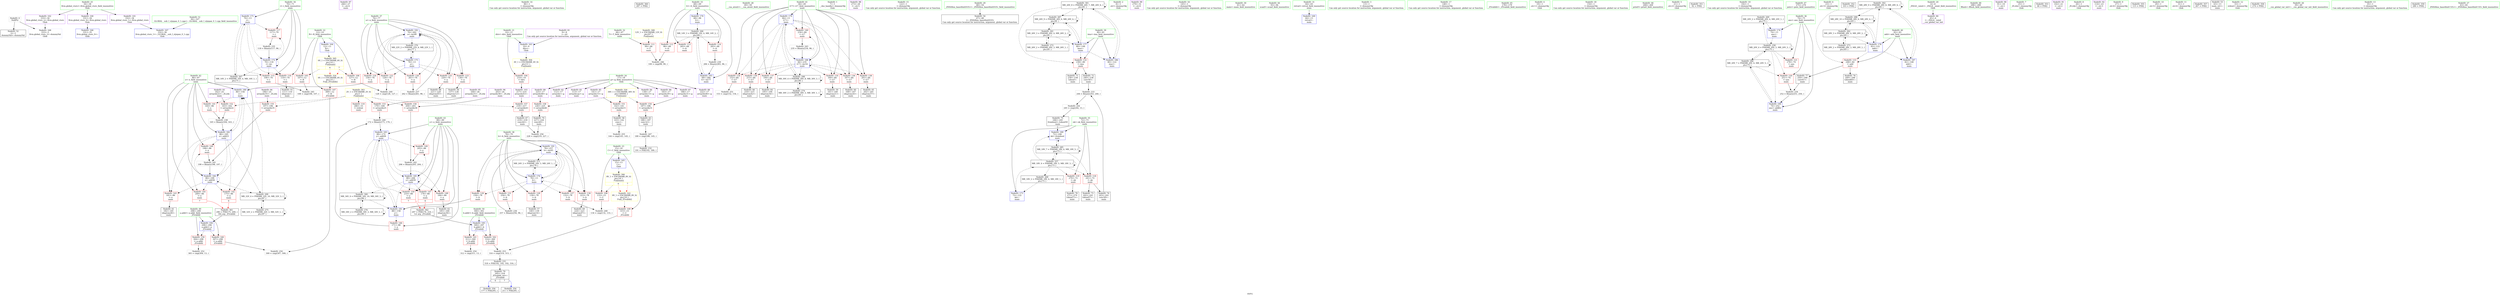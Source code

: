 digraph "SVFG" {
	label="SVFG";

	Node0x565091f3b380 [shape=record,color=grey,label="{NodeID: 0\nNullPtr}"];
	Node0x565091f3b380 -> Node0x565091f643e0[style=solid];
	Node0x565091f3b380 -> Node0x565091f6b430[style=solid];
	Node0x565091f6be20 [shape=record,color=blue,label="{NodeID: 180\n86\<--156\nx\<--\nmain\n}"];
	Node0x565091f6be20 -> Node0x565091f69db0[style=dashed];
	Node0x565091f6be20 -> Node0x565091f6bfc0[style=dashed];
	Node0x565091f63900 [shape=record,color=purple,label="{NodeID: 97\n266\<--27\n\<--.str.4\nmain\n}"];
	Node0x565091f405a0 [shape=record,color=green,label="{NodeID: 14\n96\<--1\n\<--dummyObj\nCan only get source location for instruction, argument, global var or function.}"];
	Node0x565091f9e5e0 [shape=record,color=black,label="{NodeID: 360\n287 = PHI()\n}"];
	Node0x565091f669d0 [shape=record,color=blue,label="{NodeID: 194\n298\<--296\na.addr\<--a\n_Z5validii\n}"];
	Node0x565091f669d0 -> Node0x565091f6ac50[style=dashed];
	Node0x565091f669d0 -> Node0x565091f6ad20[style=dashed];
	Node0x565091f634d0 [shape=record,color=red,label="{NodeID: 111\n99\<--66\n\<--T\nmain\n}"];
	Node0x565091f634d0 -> Node0x565091f718e0[style=solid];
	Node0x565091f61e90 [shape=record,color=green,label="{NodeID: 28\n49\<--50\n__cxa_atexit\<--__cxa_atexit_field_insensitive\n}"];
	Node0x565091f690b0 [shape=record,color=red,label="{NodeID: 125\n220\<--76\n\<--a\nmain\n}"];
	Node0x565091f690b0 -> Node0x565091f65140[style=solid];
	Node0x565091f62a80 [shape=record,color=green,label="{NodeID: 42\n86\<--87\nx\<--x_field_insensitive\nmain\n}"];
	Node0x565091f62a80 -> Node0x565091f69db0[style=solid];
	Node0x565091f62a80 -> Node0x565091f69e80[style=solid];
	Node0x565091f62a80 -> Node0x565091f69f50[style=solid];
	Node0x565091f62a80 -> Node0x565091f6a020[style=solid];
	Node0x565091f62a80 -> Node0x565091f6a0f0[style=solid];
	Node0x565091f62a80 -> Node0x565091f6be20[style=solid];
	Node0x565091f62a80 -> Node0x565091f6bfc0[style=solid];
	Node0x565091f62a80 -> Node0x565091f6c160[style=solid];
	Node0x565091f8af40 [shape=record,color=yellow,style=double,label="{NodeID: 305\n6V_1 = ENCHI(MR_6V_0)\npts\{14 \}\nFun[main]|{|<s2>6|<s3>7}}"];
	Node0x565091f8af40 -> Node0x565091f62ff0[style=dashed];
	Node0x565091f8af40 -> Node0x565091f630c0[style=dashed];
	Node0x565091f8af40:s2 -> Node0x565091f8c010[style=dashed,color=red];
	Node0x565091f8af40:s3 -> Node0x565091f8c010[style=dashed,color=red];
	Node0x565091f69c10 [shape=record,color=red,label="{NodeID: 139\n215\<--84\n\<--i17\nmain\n}"];
	Node0x565091f69c10 -> Node0x565091f64fa0[style=solid];
	Node0x565091f64780 [shape=record,color=black,label="{NodeID: 56\n137\<--136\nidxprom12\<--\nmain\n}"];
	Node0x565091f709e0 [shape=record,color=grey,label="{NodeID: 236\n257 = Binary(256, 96, )\n}"];
	Node0x565091f709e0 -> Node0x565091f6c710[style=solid];
	Node0x565091f6a770 [shape=record,color=red,label="{NodeID: 153\n170\<--169\n\<--arrayidx25\nmain\n}"];
	Node0x565091f6a770 -> Node0x565091f70fe0[style=solid];
	Node0x565091f652e0 [shape=record,color=black,label="{NodeID: 70\n227\<--226\nconv49\<--\nmain\n}"];
	Node0x565091f652e0 -> Node0x565091f68480[style=solid];
	Node0x565091f67b80 [shape=record,color=grey,label="{NodeID: 250\n309 = cmp(307, 308, )\n}"];
	Node0x565091f6b330 [shape=record,color=blue,label="{NodeID: 167\n332\<--36\nllvm.global_ctors_1\<--_GLOBAL__sub_I_stjepan_0_1.cpp\nGlob }"];
	Node0x565091f65e70 [shape=record,color=purple,label="{NodeID: 84\n138\<--17\narrayidx13\<--g\nmain\n}"];
	Node0x565091f5aa50 [shape=record,color=green,label="{NodeID: 1\n7\<--1\n__dso_handle\<--dummyObj\nGlob }"];
	Node0x565091f6bef0 [shape=record,color=blue,label="{NodeID: 181\n88\<--158\ny\<--\nmain\n}"];
	Node0x565091f6bef0 -> Node0x565091f6a1c0[style=dashed];
	Node0x565091f6bef0 -> Node0x565091f6c090[style=dashed];
	Node0x565091f639d0 [shape=record,color=purple,label="{NodeID: 98\n273\<--29\n\<--.str.5\nmain\n}"];
	Node0x565091f40ab0 [shape=record,color=green,label="{NodeID: 15\n122\<--1\n\<--dummyObj\nCan only get source location for instruction, argument, global var or function.}"];
	Node0x565091f9e6e0 [shape=record,color=black,label="{NodeID: 361\n296 = PHI(175, 209, )\n0th arg _Z5validii }"];
	Node0x565091f9e6e0 -> Node0x565091f669d0[style=solid];
	Node0x565091f66aa0 [shape=record,color=blue,label="{NodeID: 195\n300\<--297\nb.addr\<--b\n_Z5validii\n}"];
	Node0x565091f66aa0 -> Node0x565091f6adf0[style=dashed];
	Node0x565091f66aa0 -> Node0x565091f6aec0[style=dashed];
	Node0x565091f635a0 [shape=record,color=red,label="{NodeID: 112\n98\<--68\n\<--tt\nmain\n}"];
	Node0x565091f635a0 -> Node0x565091f718e0[style=solid];
	Node0x565091f61f90 [shape=record,color=green,label="{NodeID: 29\n48\<--54\n_ZNSt8ios_base4InitD1Ev\<--_ZNSt8ios_base4InitD1Ev_field_insensitive\n}"];
	Node0x565091f61f90 -> Node0x565091f645b0[style=solid];
	Node0x565091f69180 [shape=record,color=red,label="{NodeID: 126\n261\<--76\n\<--a\nmain\n}"];
	Node0x565091f69180 -> Node0x565091f70b60[style=solid];
	Node0x565091f62b50 [shape=record,color=green,label="{NodeID: 43\n88\<--89\ny\<--y_field_insensitive\nmain\n}"];
	Node0x565091f62b50 -> Node0x565091f6a1c0[style=solid];
	Node0x565091f62b50 -> Node0x565091f6a290[style=solid];
	Node0x565091f62b50 -> Node0x565091f6a360[style=solid];
	Node0x565091f62b50 -> Node0x565091f6a430[style=solid];
	Node0x565091f62b50 -> Node0x565091f6a500[style=solid];
	Node0x565091f62b50 -> Node0x565091f6bef0[style=solid];
	Node0x565091f62b50 -> Node0x565091f6c090[style=solid];
	Node0x565091f62b50 -> Node0x565091f6c230[style=solid];
	Node0x565091f8b020 [shape=record,color=yellow,style=double,label="{NodeID: 306\n8V_1 = ENCHI(MR_8V_0)\npts\{16 \}\nFun[main]|{|<s1>6|<s2>7}}"];
	Node0x565091f8b020 -> Node0x565091f63260[style=dashed];
	Node0x565091f8b020:s1 -> Node0x565091f8be50[style=dashed,color=red];
	Node0x565091f8b020:s2 -> Node0x565091f8be50[style=dashed,color=red];
	Node0x565091f69ce0 [shape=record,color=red,label="{NodeID: 140\n234\<--84\n\<--i17\nmain\n}"];
	Node0x565091f69ce0 -> Node0x565091f71460[style=solid];
	Node0x565091f64850 [shape=record,color=black,label="{NodeID: 57\n140\<--139\nidxprom14\<--\nmain\n}"];
	Node0x565091f8bc60 [shape=record,color=yellow,style=double,label="{NodeID: 320\n36V_1 = ENCHI(MR_36V_0)\npts\{180000 \}\nFun[main]}"];
	Node0x565091f8bc60 -> Node0x565091f6a5d0[style=dashed];
	Node0x565091f8bc60 -> Node0x565091f6a840[style=dashed];
	Node0x565091f8bc60 -> Node0x565091f6ab80[style=dashed];
	Node0x565091f70b60 [shape=record,color=grey,label="{NodeID: 237\n262 = Binary(261, 96, )\n}"];
	Node0x565091f70b60 -> Node0x565091f66830[style=solid];
	Node0x565091f6a840 [shape=record,color=red,label="{NodeID: 154\n187\<--186\n\<--arrayidx31\nmain\n}"];
	Node0x565091f6a840 -> Node0x565091f64d30[style=solid];
	Node0x565091f653b0 [shape=record,color=black,label="{NodeID: 71\n239\<--238\ntobool\<--\nmain\n}"];
	Node0x565091f67d00 [shape=record,color=grey,label="{NodeID: 251\n153 = cmp(152, 154, )\n}"];
	Node0x565091f6b430 [shape=record,color=blue, style = dotted,label="{NodeID: 168\n333\<--3\nllvm.global_ctors_2\<--dummyVal\nGlob }"];
	Node0x565091f65f40 [shape=record,color=purple,label="{NodeID: 85\n141\<--17\narrayidx15\<--g\nmain\n}"];
	Node0x565091f65f40 -> Node0x565091f6a5d0[style=solid];
	Node0x565091f3b9e0 [shape=record,color=green,label="{NodeID: 2\n8\<--1\n.str\<--dummyObj\nGlob }"];
	Node0x565091f6bfc0 [shape=record,color=blue,label="{NodeID: 182\n86\<--165\nx\<--add23\nmain\n}"];
	Node0x565091f6bfc0 -> Node0x565091f69e80[style=dashed];
	Node0x565091f6bfc0 -> Node0x565091f69f50[style=dashed];
	Node0x565091f6bfc0 -> Node0x565091f6a020[style=dashed];
	Node0x565091f6bfc0 -> Node0x565091f6a0f0[style=dashed];
	Node0x565091f6bfc0 -> Node0x565091f6be20[style=dashed];
	Node0x565091f6bfc0 -> Node0x565091f6c160[style=dashed];
	Node0x565091f6bfc0 -> Node0x565091f88f40[style=dashed];
	Node0x565091f63aa0 [shape=record,color=purple,label="{NodeID: 99\n279\<--31\n\<--.str.6\nmain\n}"];
	Node0x565091f40b80 [shape=record,color=green,label="{NodeID: 16\n145\<--1\n\<--dummyObj\nCan only get source location for instruction, argument, global var or function.}"];
	Node0x565091f9e9e0 [shape=record,color=black,label="{NodeID: 362\n297 = PHI(176, 210, )\n1st arg _Z5validii }"];
	Node0x565091f9e9e0 -> Node0x565091f66aa0[style=solid];
	Node0x565091f63670 [shape=record,color=red,label="{NodeID: 113\n265\<--68\n\<--tt\nmain\n}"];
	Node0x565091f62090 [shape=record,color=green,label="{NodeID: 30\n61\<--62\nmain\<--main_field_insensitive\n}"];
	Node0x565091f69250 [shape=record,color=red,label="{NodeID: 127\n132\<--78\n\<--b\nmain\n}"];
	Node0x565091f69250 -> Node0x565091f67880[style=solid];
	Node0x565091f62c20 [shape=record,color=green,label="{NodeID: 44\n93\<--94\nscanf\<--scanf_field_insensitive\n}"];
	Node0x565091f69db0 [shape=record,color=red,label="{NodeID: 141\n164\<--86\n\<--x\nmain\n}"];
	Node0x565091f69db0 -> Node0x565091f70ce0[style=solid];
	Node0x565091f64920 [shape=record,color=black,label="{NodeID: 58\n143\<--142\nconv\<--\nmain\n}"];
	Node0x565091f64920 -> Node0x565091f68300[style=solid];
	Node0x565091f70ce0 [shape=record,color=grey,label="{NodeID: 238\n165 = Binary(164, 163, )\n}"];
	Node0x565091f70ce0 -> Node0x565091f6bfc0[style=solid];
	Node0x565091f6a910 [shape=record,color=red,label="{NodeID: 155\n197\<--196\n\<--arrayidx35\nmain\n}"];
	Node0x565091f6a910 -> Node0x565091f71160[style=solid];
	Node0x565091f65480 [shape=record,color=black,label="{NodeID: 72\n240\<--238\nconv56\<--\nmain\n}"];
	Node0x565091f65480 -> Node0x565091f70560[style=solid];
	Node0x565091f67e80 [shape=record,color=grey,label="{NodeID: 252\n305 = cmp(304, 13, )\n}"];
	Node0x565091f6b530 [shape=record,color=blue,label="{NodeID: 169\n64\<--13\nretval\<--\nmain\n}"];
	Node0x565091f66010 [shape=record,color=purple,label="{NodeID: 86\n183\<--17\narrayidx29\<--g\nmain\n}"];
	Node0x565091f3fa00 [shape=record,color=green,label="{NodeID: 3\n13\<--1\n\<--dummyObj\nCan only get source location for instruction, argument, global var or function.}"];
	Node0x565091f7e640 [shape=record,color=black,label="{NodeID: 266\nMR_14V_3 = PHI(MR_14V_4, MR_14V_2, )\npts\{69 \}\n}"];
	Node0x565091f7e640 -> Node0x565091f635a0[style=dashed];
	Node0x565091f7e640 -> Node0x565091f63670[style=dashed];
	Node0x565091f7e640 -> Node0x565091f63740[style=dashed];
	Node0x565091f7e640 -> Node0x565091f66900[style=dashed];
	Node0x565091f6c090 [shape=record,color=blue,label="{NodeID: 183\n88\<--172\ny\<--add26\nmain\n}"];
	Node0x565091f6c090 -> Node0x565091f6a290[style=dashed];
	Node0x565091f6c090 -> Node0x565091f6a360[style=dashed];
	Node0x565091f6c090 -> Node0x565091f6a430[style=dashed];
	Node0x565091f6c090 -> Node0x565091f6a500[style=dashed];
	Node0x565091f6c090 -> Node0x565091f6bef0[style=dashed];
	Node0x565091f6c090 -> Node0x565091f6c230[style=dashed];
	Node0x565091f6c090 -> Node0x565091f89440[style=dashed];
	Node0x565091f63b70 [shape=record,color=purple,label="{NodeID: 100\n331\<--34\nllvm.global_ctors_0\<--llvm.global_ctors\nGlob }"];
	Node0x565091f63b70 -> Node0x565091f6b230[style=solid];
	Node0x565091f40c50 [shape=record,color=green,label="{NodeID: 17\n148\<--1\n\<--dummyObj\nCan only get source location for instruction, argument, global var or function.}"];
	Node0x565091f63740 [shape=record,color=red,label="{NodeID: 114\n283\<--68\n\<--tt\nmain\n}"];
	Node0x565091f63740 -> Node0x565091f70e60[style=solid];
	Node0x565091f62190 [shape=record,color=green,label="{NodeID: 31\n64\<--65\nretval\<--retval_field_insensitive\nmain\n}"];
	Node0x565091f62190 -> Node0x565091f6b530[style=solid];
	Node0x565091f69320 [shape=record,color=red,label="{NodeID: 128\n139\<--78\n\<--b\nmain\n}"];
	Node0x565091f69320 -> Node0x565091f64850[style=solid];
	Node0x565091f62d20 [shape=record,color=green,label="{NodeID: 45\n178\<--179\n_Z5validii\<--_Z5validii_field_insensitive\n}"];
	Node0x565091f8b1e0 [shape=record,color=yellow,style=double,label="{NodeID: 308\n12V_1 = ENCHI(MR_12V_0)\npts\{67 \}\nFun[main]}"];
	Node0x565091f8b1e0 -> Node0x565091f634d0[style=dashed];
	Node0x565091f69e80 [shape=record,color=red,label="{NodeID: 142\n175\<--86\n\<--x\nmain\n|{<s0>6}}"];
	Node0x565091f69e80:s0 -> Node0x565091f9e6e0[style=solid,color=red];
	Node0x565091f649f0 [shape=record,color=black,label="{NodeID: 59\n161\<--160\nidxprom21\<--\nmain\n}"];
	Node0x565091f8be50 [shape=record,color=yellow,style=double,label="{NodeID: 322\n8V_1 = ENCHI(MR_8V_0)\npts\{16 \}\nFun[_Z5validii]}"];
	Node0x565091f8be50 -> Node0x565091f63330[style=dashed];
	Node0x565091f70e60 [shape=record,color=grey,label="{NodeID: 239\n284 = Binary(283, 96, )\n}"];
	Node0x565091f70e60 -> Node0x565091f66900[style=solid];
	Node0x565091f6a9e0 [shape=record,color=red,label="{NodeID: 156\n204\<--203\n\<--arrayidx38\nmain\n}"];
	Node0x565091f6a9e0 -> Node0x565091f712e0[style=solid];
	Node0x565091f65550 [shape=record,color=black,label="{NodeID: 73\n242\<--241\ntobool57\<--\nmain\n}"];
	Node0x565091f68000 [shape=record,color=grey,label="{NodeID: 253\n316 = cmp(314, 315, )\n}"];
	Node0x565091f68000 -> Node0x565091c926b0[style=solid];
	Node0x565091f6b600 [shape=record,color=blue,label="{NodeID: 170\n68\<--96\ntt\<--\nmain\n}"];
	Node0x565091f6b600 -> Node0x565091f7e640[style=dashed];
	Node0x565091f660e0 [shape=record,color=purple,label="{NodeID: 87\n186\<--17\narrayidx31\<--g\nmain\n}"];
	Node0x565091f660e0 -> Node0x565091f6a840[style=solid];
	Node0x565091f3fa90 [shape=record,color=green,label="{NodeID: 4\n19\<--1\n.str.1\<--dummyObj\nGlob }"];
	Node0x565091f7eb40 [shape=record,color=black,label="{NodeID: 267\nMR_16V_2 = PHI(MR_16V_4, MR_16V_1, )\npts\{71 \}\n}"];
	Node0x565091f7eb40 -> Node0x565091f6b6d0[style=dashed];
	Node0x565091f6c160 [shape=record,color=blue,label="{NodeID: 184\n86\<--199\nx\<--add36\nmain\n}"];
	Node0x565091f6c160 -> Node0x565091f69e80[style=dashed];
	Node0x565091f6c160 -> Node0x565091f69f50[style=dashed];
	Node0x565091f6c160 -> Node0x565091f6a020[style=dashed];
	Node0x565091f6c160 -> Node0x565091f6a0f0[style=dashed];
	Node0x565091f6c160 -> Node0x565091f6be20[style=dashed];
	Node0x565091f6c160 -> Node0x565091f6c160[style=dashed];
	Node0x565091f6c160 -> Node0x565091f88f40[style=dashed];
	Node0x565091f63c70 [shape=record,color=purple,label="{NodeID: 101\n332\<--34\nllvm.global_ctors_1\<--llvm.global_ctors\nGlob }"];
	Node0x565091f63c70 -> Node0x565091f6b330[style=solid];
	Node0x565091f40d20 [shape=record,color=green,label="{NodeID: 18\n154\<--1\n\<--dummyObj\nCan only get source location for instruction, argument, global var or function.}"];
	Node0x565091f68890 [shape=record,color=red,label="{NodeID: 115\n106\<--70\n\<--i\nmain\n}"];
	Node0x565091f68890 -> Node0x565091f71760[style=solid];
	Node0x565091f62260 [shape=record,color=green,label="{NodeID: 32\n66\<--67\nT\<--T_field_insensitive\nmain\n}"];
	Node0x565091f62260 -> Node0x565091f634d0[style=solid];
	Node0x565091f693f0 [shape=record,color=red,label="{NodeID: 129\n158\<--78\n\<--b\nmain\n}"];
	Node0x565091f693f0 -> Node0x565091f6bef0[style=solid];
	Node0x565091f62e20 [shape=record,color=green,label="{NodeID: 46\n268\<--269\nprintf\<--printf_field_insensitive\n}"];
	Node0x565091f69f50 [shape=record,color=red,label="{NodeID: 143\n181\<--86\n\<--x\nmain\n}"];
	Node0x565091f69f50 -> Node0x565091f64b90[style=solid];
	Node0x565091f64ac0 [shape=record,color=black,label="{NodeID: 60\n168\<--167\nidxprom24\<--\nmain\n}"];
	Node0x565091f70fe0 [shape=record,color=grey,label="{NodeID: 240\n172 = Binary(171, 170, )\n}"];
	Node0x565091f70fe0 -> Node0x565091f6c090[style=solid];
	Node0x565091f6aab0 [shape=record,color=red,label="{NodeID: 157\n218\<--217\n\<--arrayidx43\nmain\n}"];
	Node0x565091f6aab0 -> Node0x565091f65070[style=solid];
	Node0x565091f65620 [shape=record,color=black,label="{NodeID: 74\n243\<--241\nconv58\<--\nmain\n}"];
	Node0x565091f65620 -> Node0x565091f70560[style=solid];
	Node0x565091f68180 [shape=record,color=grey,label="{NodeID: 254\n312 = cmp(311, 13, )\n}"];
	Node0x565091f6b6d0 [shape=record,color=blue,label="{NodeID: 171\n70\<--13\ni\<--\nmain\n}"];
	Node0x565091f6b6d0 -> Node0x565091f68890[style=dashed];
	Node0x565091f6b6d0 -> Node0x565091f68960[style=dashed];
	Node0x565091f6b6d0 -> Node0x565091f68a30[style=dashed];
	Node0x565091f6b6d0 -> Node0x565091f6b7a0[style=dashed];
	Node0x565091f6b6d0 -> Node0x565091f7eb40[style=dashed];
	Node0x565091f661b0 [shape=record,color=purple,label="{NodeID: 88\n222\<--17\narrayidx46\<--g\nmain\n}"];
	Node0x565091f3f480 [shape=record,color=green,label="{NodeID: 5\n21\<--1\n.str.2\<--dummyObj\nGlob }"];
	Node0x565091f9dce0 [shape=record,color=black,label="{NodeID: 351\n92 = PHI()\n}"];
	Node0x565091f7f040 [shape=record,color=black,label="{NodeID: 268\nMR_18V_2 = PHI(MR_18V_4, MR_18V_1, )\npts\{73 \}\n}"];
	Node0x565091f7f040 -> Node0x565091f6b870[style=dashed];
	Node0x565091f6c230 [shape=record,color=blue,label="{NodeID: 185\n88\<--206\ny\<--add39\nmain\n}"];
	Node0x565091f6c230 -> Node0x565091f6a290[style=dashed];
	Node0x565091f6c230 -> Node0x565091f6a360[style=dashed];
	Node0x565091f6c230 -> Node0x565091f6a430[style=dashed];
	Node0x565091f6c230 -> Node0x565091f6a500[style=dashed];
	Node0x565091f6c230 -> Node0x565091f6bef0[style=dashed];
	Node0x565091f6c230 -> Node0x565091f6c230[style=dashed];
	Node0x565091f6c230 -> Node0x565091f89440[style=dashed];
	Node0x565091f63d70 [shape=record,color=purple,label="{NodeID: 102\n333\<--34\nllvm.global_ctors_2\<--llvm.global_ctors\nGlob }"];
	Node0x565091f63d70 -> Node0x565091f6b430[style=solid];
	Node0x565091f3b5e0 [shape=record,color=green,label="{NodeID: 19\n192\<--1\n\<--dummyObj\nCan only get source location for instruction, argument, global var or function.}"];
	Node0x565091f68960 [shape=record,color=red,label="{NodeID: 116\n110\<--70\n\<--i\nmain\n}"];
	Node0x565091f68960 -> Node0x565091f646b0[style=solid];
	Node0x565091f62330 [shape=record,color=green,label="{NodeID: 33\n68\<--69\ntt\<--tt_field_insensitive\nmain\n}"];
	Node0x565091f62330 -> Node0x565091f635a0[style=solid];
	Node0x565091f62330 -> Node0x565091f63670[style=solid];
	Node0x565091f62330 -> Node0x565091f63740[style=solid];
	Node0x565091f62330 -> Node0x565091f6b600[style=solid];
	Node0x565091f62330 -> Node0x565091f66900[style=solid];
	Node0x565091f694c0 [shape=record,color=red,label="{NodeID: 130\n223\<--78\n\<--b\nmain\n}"];
	Node0x565091f694c0 -> Node0x565091f65210[style=solid];
	Node0x565091f62f20 [shape=record,color=green,label="{NodeID: 47\n275\<--276\nputs\<--puts_field_insensitive\n}"];
	Node0x565091f6a020 [shape=record,color=red,label="{NodeID: 144\n198\<--86\n\<--x\nmain\n}"];
	Node0x565091f6a020 -> Node0x565091f71160[style=solid];
	Node0x565091f64b90 [shape=record,color=black,label="{NodeID: 61\n182\<--181\nidxprom28\<--\nmain\n}"];
	Node0x565091f8c010 [shape=record,color=yellow,style=double,label="{NodeID: 324\n6V_1 = ENCHI(MR_6V_0)\npts\{14 \}\nFun[_Z5validii]}"];
	Node0x565091f8c010 -> Node0x565091f63190[style=dashed];
	Node0x565091f71160 [shape=record,color=grey,label="{NodeID: 241\n199 = Binary(198, 197, )\n}"];
	Node0x565091f71160 -> Node0x565091f6c160[style=solid];
	Node0x565091f6ab80 [shape=record,color=red,label="{NodeID: 158\n226\<--225\n\<--arrayidx48\nmain\n}"];
	Node0x565091f6ab80 -> Node0x565091f652e0[style=solid];
	Node0x565091f656f0 [shape=record,color=black,label="{NodeID: 75\n246\<--245\nfrombool\<--tobool59\nmain\n}"];
	Node0x565091f656f0 -> Node0x565091f6c570[style=solid];
	Node0x565091f68300 [shape=record,color=grey,label="{NodeID: 255\n144 = cmp(143, 145, )\n}"];
	Node0x565091f6b7a0 [shape=record,color=blue,label="{NodeID: 172\n70\<--118\ni\<--inc\nmain\n}"];
	Node0x565091f6b7a0 -> Node0x565091f68890[style=dashed];
	Node0x565091f6b7a0 -> Node0x565091f68960[style=dashed];
	Node0x565091f6b7a0 -> Node0x565091f68a30[style=dashed];
	Node0x565091f6b7a0 -> Node0x565091f6b7a0[style=dashed];
	Node0x565091f6b7a0 -> Node0x565091f7eb40[style=dashed];
	Node0x565091f66280 [shape=record,color=purple,label="{NodeID: 89\n225\<--17\narrayidx48\<--g\nmain\n}"];
	Node0x565091f66280 -> Node0x565091f6ab80[style=solid];
	Node0x565091f3f510 [shape=record,color=green,label="{NodeID: 6\n23\<--1\n.str.3\<--dummyObj\nGlob }"];
	Node0x565091f9dde0 [shape=record,color=black,label="{NodeID: 352\n103 = PHI()\n}"];
	Node0x565091f7f540 [shape=record,color=black,label="{NodeID: 269\nMR_20V_2 = PHI(MR_20V_4, MR_20V_1, )\npts\{75 \}\n}"];
	Node0x565091f7f540 -> Node0x565091f6b940[style=dashed];
	Node0x565091f6c300 [shape=record,color=blue,label="{NodeID: 186\n80\<--122\nima\<--\nmain\n}"];
	Node0x565091f6c300 -> Node0x565091f89940[style=dashed];
	Node0x565091f63e70 [shape=record,color=purple,label="{NodeID: 103\n217\<--214\narrayidx43\<--\nmain\n}"];
	Node0x565091f63e70 -> Node0x565091f6aab0[style=solid];
	Node0x565091f3b6b0 [shape=record,color=green,label="{NodeID: 20\n4\<--6\n_ZStL8__ioinit\<--_ZStL8__ioinit_field_insensitive\nGlob }"];
	Node0x565091f3b6b0 -> Node0x565091f65b00[style=solid];
	Node0x565091f68a30 [shape=record,color=red,label="{NodeID: 117\n117\<--70\n\<--i\nmain\n}"];
	Node0x565091f68a30 -> Node0x565091f70860[style=solid];
	Node0x565091f62400 [shape=record,color=green,label="{NodeID: 34\n70\<--71\ni\<--i_field_insensitive\nmain\n}"];
	Node0x565091f62400 -> Node0x565091f68890[style=solid];
	Node0x565091f62400 -> Node0x565091f68960[style=solid];
	Node0x565091f62400 -> Node0x565091f68a30[style=solid];
	Node0x565091f62400 -> Node0x565091f6b6d0[style=solid];
	Node0x565091f62400 -> Node0x565091f6b7a0[style=solid];
	Node0x565091f69590 [shape=record,color=red,label="{NodeID: 131\n256\<--78\n\<--b\nmain\n}"];
	Node0x565091f69590 -> Node0x565091f709e0[style=solid];
	Node0x565091f64040 [shape=record,color=green,label="{NodeID: 48\n288\<--289\nfflush\<--fflush_field_insensitive\n}"];
	Node0x565091f6a0f0 [shape=record,color=red,label="{NodeID: 145\n209\<--86\n\<--x\nmain\n|{<s0>7}}"];
	Node0x565091f6a0f0:s0 -> Node0x565091f9e6e0[style=solid,color=red];
	Node0x565091f64c60 [shape=record,color=black,label="{NodeID: 62\n185\<--184\nidxprom30\<--\nmain\n}"];
	Node0x565091f712e0 [shape=record,color=grey,label="{NodeID: 242\n206 = Binary(205, 204, )\n}"];
	Node0x565091f712e0 -> Node0x565091f6c230[style=solid];
	Node0x565091f6ac50 [shape=record,color=red,label="{NodeID: 159\n304\<--298\n\<--a.addr\n_Z5validii\n}"];
	Node0x565091f6ac50 -> Node0x565091f67e80[style=solid];
	Node0x565091f657c0 [shape=record,color=black,label="{NodeID: 76\n249\<--248\ntobool60\<--\nmain\n}"];
	Node0x565091f68480 [shape=record,color=grey,label="{NodeID: 256\n228 = cmp(219, 227, )\n}"];
	Node0x565091f6b870 [shape=record,color=blue,label="{NodeID: 173\n72\<--122\nok\<--\nmain\n}"];
	Node0x565091f6b870 -> Node0x565091f7b940[style=dashed];
	Node0x565091f66350 [shape=record,color=purple,label="{NodeID: 90\n91\<--19\n\<--.str.1\nmain\n}"];
	Node0x565091f3bb40 [shape=record,color=green,label="{NodeID: 7\n25\<--1\n_ZL2dx\<--dummyObj\nGlob }"];
	Node0x565091f9dee0 [shape=record,color=black,label="{NodeID: 353\n46 = PHI()\n}"];
	Node0x565091f7fa40 [shape=record,color=black,label="{NodeID: 270\nMR_22V_2 = PHI(MR_22V_4, MR_22V_1, )\npts\{77 \}\n}"];
	Node0x565091f7fa40 -> Node0x565091f6ba10[style=dashed];
	Node0x565091f6c3d0 [shape=record,color=blue,label="{NodeID: 187\n82\<--148\nadd\<--\nmain\n}"];
	Node0x565091f6c3d0 -> Node0x565091f89e40[style=dashed];
	Node0x565091f63f40 [shape=record,color=red,label="{NodeID: 104\n214\<--10\n\<--dirs\nmain\n}"];
	Node0x565091f63f40 -> Node0x565091f63e70[style=solid];
	Node0x565091f3b7b0 [shape=record,color=green,label="{NodeID: 21\n10\<--11\ndirs\<--dirs_field_insensitive\nGlob }"];
	Node0x565091f3b7b0 -> Node0x565091f63f40[style=solid];
	Node0x565091f3b7b0 -> Node0x565091f6af90[style=solid];
	Node0x565091f68b00 [shape=record,color=red,label="{NodeID: 118\n241\<--72\n\<--ok\nmain\n}"];
	Node0x565091f68b00 -> Node0x565091f65550[style=solid];
	Node0x565091f68b00 -> Node0x565091f65620[style=solid];
	Node0x565091f624d0 [shape=record,color=green,label="{NodeID: 35\n72\<--73\nok\<--ok_field_insensitive\nmain\n}"];
	Node0x565091f624d0 -> Node0x565091f68b00[style=solid];
	Node0x565091f624d0 -> Node0x565091f68bd0[style=solid];
	Node0x565091f624d0 -> Node0x565091f6b870[style=solid];
	Node0x565091f624d0 -> Node0x565091f6c570[style=solid];
	Node0x565091f88a40 [shape=record,color=black,label="{NodeID: 298\nMR_30V_4 = PHI(MR_30V_8, MR_30V_3, )\npts\{85 \}\n}"];
	Node0x565091f88a40 -> Node0x565091f6bd50[style=dashed];
	Node0x565091f88a40 -> Node0x565091f80e40[style=dashed];
	Node0x565091f88a40 -> Node0x565091f88a40[style=dashed];
	Node0x565091f69660 [shape=record,color=red,label="{NodeID: 132\n238\<--80\n\<--ima\nmain\n}"];
	Node0x565091f69660 -> Node0x565091f653b0[style=solid];
	Node0x565091f69660 -> Node0x565091f65480[style=solid];
	Node0x565091f64140 [shape=record,color=green,label="{NodeID: 49\n298\<--299\na.addr\<--a.addr_field_insensitive\n_Z5validii\n}"];
	Node0x565091f64140 -> Node0x565091f6ac50[style=solid];
	Node0x565091f64140 -> Node0x565091f6ad20[style=solid];
	Node0x565091f64140 -> Node0x565091f669d0[style=solid];
	Node0x565091f6a1c0 [shape=record,color=red,label="{NodeID: 146\n171\<--88\n\<--y\nmain\n}"];
	Node0x565091f6a1c0 -> Node0x565091f70fe0[style=solid];
	Node0x565091f64d30 [shape=record,color=black,label="{NodeID: 63\n188\<--187\nconv32\<--\nmain\n}"];
	Node0x565091f64d30 -> Node0x565091f71a60[style=solid];
	Node0x565091f71460 [shape=record,color=grey,label="{NodeID: 243\n235 = Binary(234, 96, )\n}"];
	Node0x565091f71460 -> Node0x565091f6c4a0[style=solid];
	Node0x565091f6ad20 [shape=record,color=red,label="{NodeID: 160\n307\<--298\n\<--a.addr\n_Z5validii\n}"];
	Node0x565091f6ad20 -> Node0x565091f67b80[style=solid];
	Node0x565091f65890 [shape=record,color=black,label="{NodeID: 77\n250\<--248\nconv61\<--\nmain\n}"];
	Node0x565091f65890 -> Node0x565091f706e0[style=solid];
	Node0x565091f7b940 [shape=record,color=black,label="{NodeID: 257\nMR_18V_4 = PHI(MR_18V_5, MR_18V_3, )\npts\{73 \}\n}"];
	Node0x565091f7b940 -> Node0x565091f68b00[style=dashed];
	Node0x565091f7b940 -> Node0x565091f68bd0[style=dashed];
	Node0x565091f7b940 -> Node0x565091f6c570[style=dashed];
	Node0x565091f7b940 -> Node0x565091f7b940[style=dashed];
	Node0x565091f7b940 -> Node0x565091f7f040[style=dashed];
	Node0x565091f7b940 -> Node0x565091f84940[style=dashed];
	Node0x565091f6b940 [shape=record,color=blue,label="{NodeID: 174\n74\<--13\nans\<--\nmain\n}"];
	Node0x565091f6b940 -> Node0x565091f7be40[style=dashed];
	Node0x565091f66420 [shape=record,color=purple,label="{NodeID: 91\n102\<--21\n\<--.str.2\nmain\n}"];
	Node0x565091f3bbd0 [shape=record,color=green,label="{NodeID: 8\n26\<--1\n_ZL2dy\<--dummyObj\nGlob }"];
	Node0x565091f9dfe0 [shape=record,color=black,label="{NodeID: 354\n211 = PHI(295, )\n}"];
	Node0x565091f7ff40 [shape=record,color=black,label="{NodeID: 271\nMR_24V_2 = PHI(MR_24V_3, MR_24V_1, )\npts\{79 \}\n}"];
	Node0x565091f7ff40 -> Node0x565091f6bae0[style=dashed];
	Node0x565091f7ff40 -> Node0x565091f7ff40[style=dashed];
	Node0x565091f6c4a0 [shape=record,color=blue,label="{NodeID: 188\n84\<--235\ni17\<--inc54\nmain\n}"];
	Node0x565091f6c4a0 -> Node0x565091f69800[style=dashed];
	Node0x565091f6c4a0 -> Node0x565091f698d0[style=dashed];
	Node0x565091f6c4a0 -> Node0x565091f699a0[style=dashed];
	Node0x565091f6c4a0 -> Node0x565091f69a70[style=dashed];
	Node0x565091f6c4a0 -> Node0x565091f69b40[style=dashed];
	Node0x565091f6c4a0 -> Node0x565091f69c10[style=dashed];
	Node0x565091f6c4a0 -> Node0x565091f69ce0[style=dashed];
	Node0x565091f6c4a0 -> Node0x565091f6c4a0[style=dashed];
	Node0x565091f6c4a0 -> Node0x565091f88a40[style=dashed];
	Node0x565091f62ff0 [shape=record,color=red,label="{NodeID: 105\n107\<--12\n\<--R\nmain\n}"];
	Node0x565091f62ff0 -> Node0x565091f71760[style=solid];
	Node0x565091f3b8b0 [shape=record,color=green,label="{NodeID: 22\n12\<--14\nR\<--R_field_insensitive\nGlob }"];
	Node0x565091f3b8b0 -> Node0x565091f62ff0[style=solid];
	Node0x565091f3b8b0 -> Node0x565091f630c0[style=solid];
	Node0x565091f3b8b0 -> Node0x565091f63190[style=solid];
	Node0x565091f3b8b0 -> Node0x565091f6b060[style=solid];
	Node0x565091f84940 [shape=record,color=black,label="{NodeID: 285\nMR_18V_7 = PHI(MR_18V_6, MR_18V_5, )\npts\{73 \}\n}"];
	Node0x565091f84940 -> Node0x565091f68b00[style=dashed];
	Node0x565091f84940 -> Node0x565091f6c570[style=dashed];
	Node0x565091f84940 -> Node0x565091f7b940[style=dashed];
	Node0x565091f84940 -> Node0x565091f84940[style=dashed];
	Node0x565091f68bd0 [shape=record,color=red,label="{NodeID: 119\n270\<--72\n\<--ok\nmain\n}"];
	Node0x565091f68bd0 -> Node0x565091f65960[style=solid];
	Node0x565091f625a0 [shape=record,color=green,label="{NodeID: 36\n74\<--75\nans\<--ans_field_insensitive\nmain\n}"];
	Node0x565091f625a0 -> Node0x565091f68ca0[style=solid];
	Node0x565091f625a0 -> Node0x565091f68d70[style=solid];
	Node0x565091f625a0 -> Node0x565091f6b940[style=solid];
	Node0x565091f625a0 -> Node0x565091f6c640[style=solid];
	Node0x565091f88f40 [shape=record,color=black,label="{NodeID: 299\nMR_32V_4 = PHI(MR_32V_10, MR_32V_3, )\npts\{87 \}\n}"];
	Node0x565091f88f40 -> Node0x565091f6be20[style=dashed];
	Node0x565091f88f40 -> Node0x565091f81340[style=dashed];
	Node0x565091f88f40 -> Node0x565091f88f40[style=dashed];
	Node0x565091f69730 [shape=record,color=red,label="{NodeID: 133\n248\<--82\n\<--add\nmain\n}"];
	Node0x565091f69730 -> Node0x565091f657c0[style=solid];
	Node0x565091f69730 -> Node0x565091f65890[style=solid];
	Node0x565091f64210 [shape=record,color=green,label="{NodeID: 50\n300\<--301\nb.addr\<--b.addr_field_insensitive\n_Z5validii\n}"];
	Node0x565091f64210 -> Node0x565091f6adf0[style=solid];
	Node0x565091f64210 -> Node0x565091f6aec0[style=solid];
	Node0x565091f64210 -> Node0x565091f66aa0[style=solid];
	Node0x565091f6a290 [shape=record,color=red,label="{NodeID: 147\n176\<--88\n\<--y\nmain\n|{<s0>6}}"];
	Node0x565091f6a290:s0 -> Node0x565091f9e9e0[style=solid,color=red];
	Node0x565091f64e00 [shape=record,color=black,label="{NodeID: 64\n195\<--194\nidxprom34\<--\nmain\n}"];
	Node0x565091f715e0 [shape=record,color=grey,label="{NodeID: 244\n245 = cmp(244, 13, )\n}"];
	Node0x565091f715e0 -> Node0x565091f656f0[style=solid];
	Node0x565091f6adf0 [shape=record,color=red,label="{NodeID: 161\n311\<--300\n\<--b.addr\n_Z5validii\n}"];
	Node0x565091f6adf0 -> Node0x565091f68180[style=solid];
	Node0x565091f65960 [shape=record,color=black,label="{NodeID: 78\n271\<--270\ntobool71\<--\nmain\n}"];
	Node0x565091f7be40 [shape=record,color=black,label="{NodeID: 258\nMR_20V_4 = PHI(MR_20V_5, MR_20V_3, )\npts\{75 \}\n}"];
	Node0x565091f7be40 -> Node0x565091f68ca0[style=dashed];
	Node0x565091f7be40 -> Node0x565091f68d70[style=dashed];
	Node0x565091f7be40 -> Node0x565091f6c640[style=dashed];
	Node0x565091f7be40 -> Node0x565091f7be40[style=dashed];
	Node0x565091f7be40 -> Node0x565091f7f540[style=dashed];
	Node0x565091f7be40 -> Node0x565091f84e40[style=dashed];
	Node0x565091f6ba10 [shape=record,color=blue,label="{NodeID: 175\n76\<--13\na\<--\nmain\n}"];
	Node0x565091f6ba10 -> Node0x565091f68e40[style=dashed];
	Node0x565091f6ba10 -> Node0x565091f68f10[style=dashed];
	Node0x565091f6ba10 -> Node0x565091f68fe0[style=dashed];
	Node0x565091f6ba10 -> Node0x565091f690b0[style=dashed];
	Node0x565091f6ba10 -> Node0x565091f69180[style=dashed];
	Node0x565091f6ba10 -> Node0x565091f66830[style=dashed];
	Node0x565091f6ba10 -> Node0x565091f7fa40[style=dashed];
	Node0x565091f664f0 [shape=record,color=purple,label="{NodeID: 92\n114\<--23\n\<--.str.3\nmain\n}"];
	Node0x565091f3ff50 [shape=record,color=green,label="{NodeID: 9\n27\<--1\n.str.4\<--dummyObj\nGlob }"];
	Node0x565091f9e140 [shape=record,color=black,label="{NodeID: 355\n115 = PHI()\n}"];
	Node0x565091f80440 [shape=record,color=black,label="{NodeID: 272\nMR_26V_2 = PHI(MR_26V_3, MR_26V_1, )\npts\{81 \}\n}"];
	Node0x565091f80440 -> Node0x565091f7cd40[style=dashed];
	Node0x565091f6c570 [shape=record,color=blue,label="{NodeID: 189\n72\<--246\nok\<--frombool\nmain\n}"];
	Node0x565091f6c570 -> Node0x565091f84940[style=dashed];
	Node0x565091f630c0 [shape=record,color=red,label="{NodeID: 106\n127\<--12\n\<--R\nmain\n}"];
	Node0x565091f630c0 -> Node0x565091f67a00[style=solid];
	Node0x565091f61ab0 [shape=record,color=green,label="{NodeID: 23\n15\<--16\nC\<--C_field_insensitive\nGlob }"];
	Node0x565091f61ab0 -> Node0x565091f63260[style=solid];
	Node0x565091f61ab0 -> Node0x565091f63330[style=solid];
	Node0x565091f61ab0 -> Node0x565091f6b130[style=solid];
	Node0x565091f84e40 [shape=record,color=black,label="{NodeID: 286\nMR_20V_7 = PHI(MR_20V_6, MR_20V_5, )\npts\{75 \}\n}"];
	Node0x565091f84e40 -> Node0x565091f68ca0[style=dashed];
	Node0x565091f84e40 -> Node0x565091f6c640[style=dashed];
	Node0x565091f84e40 -> Node0x565091f7be40[style=dashed];
	Node0x565091f84e40 -> Node0x565091f84e40[style=dashed];
	Node0x565091f68ca0 [shape=record,color=red,label="{NodeID: 120\n251\<--74\n\<--ans\nmain\n}"];
	Node0x565091f68ca0 -> Node0x565091f706e0[style=solid];
	Node0x565091f62670 [shape=record,color=green,label="{NodeID: 37\n76\<--77\na\<--a_field_insensitive\nmain\n}"];
	Node0x565091f62670 -> Node0x565091f68e40[style=solid];
	Node0x565091f62670 -> Node0x565091f68f10[style=solid];
	Node0x565091f62670 -> Node0x565091f68fe0[style=solid];
	Node0x565091f62670 -> Node0x565091f690b0[style=solid];
	Node0x565091f62670 -> Node0x565091f69180[style=solid];
	Node0x565091f62670 -> Node0x565091f6ba10[style=solid];
	Node0x565091f62670 -> Node0x565091f66830[style=solid];
	Node0x565091f89440 [shape=record,color=black,label="{NodeID: 300\nMR_34V_4 = PHI(MR_34V_10, MR_34V_3, )\npts\{89 \}\n}"];
	Node0x565091f89440 -> Node0x565091f6bef0[style=dashed];
	Node0x565091f89440 -> Node0x565091f81840[style=dashed];
	Node0x565091f89440 -> Node0x565091f89440[style=dashed];
	Node0x565091f69800 [shape=record,color=red,label="{NodeID: 134\n152\<--84\n\<--i17\nmain\n}"];
	Node0x565091f69800 -> Node0x565091f67d00[style=solid];
	Node0x565091f642e0 [shape=record,color=green,label="{NodeID: 51\n36\<--327\n_GLOBAL__sub_I_stjepan_0_1.cpp\<--_GLOBAL__sub_I_stjepan_0_1.cpp_field_insensitive\n}"];
	Node0x565091f642e0 -> Node0x565091f6b330[style=solid];
	Node0x565091c926b0 [shape=record,color=black,label="{NodeID: 231\n318 = PHI(192, 192, 192, 316, )\n}"];
	Node0x565091c926b0 -> Node0x565091f65a30[style=solid];
	Node0x565091f6a360 [shape=record,color=red,label="{NodeID: 148\n184\<--88\n\<--y\nmain\n}"];
	Node0x565091f6a360 -> Node0x565091f64c60[style=solid];
	Node0x565091f64ed0 [shape=record,color=black,label="{NodeID: 65\n202\<--201\nidxprom37\<--\nmain\n}"];
	Node0x565091f71760 [shape=record,color=grey,label="{NodeID: 245\n108 = cmp(106, 107, )\n}"];
	Node0x565091f6aec0 [shape=record,color=red,label="{NodeID: 162\n314\<--300\n\<--b.addr\n_Z5validii\n}"];
	Node0x565091f6aec0 -> Node0x565091f68000[style=solid];
	Node0x565091f65a30 [shape=record,color=black,label="{NodeID: 79\n295\<--318\n_Z5validii_ret\<--\n_Z5validii\n|{<s0>6|<s1>7}}"];
	Node0x565091f65a30:s0 -> Node0x565091f9e210[style=solid,color=blue];
	Node0x565091f65a30:s1 -> Node0x565091f9dfe0[style=solid,color=blue];
	Node0x565091f6bae0 [shape=record,color=blue,label="{NodeID: 176\n78\<--13\nb\<--\nmain\n}"];
	Node0x565091f6bae0 -> Node0x565091f69250[style=dashed];
	Node0x565091f6bae0 -> Node0x565091f69320[style=dashed];
	Node0x565091f6bae0 -> Node0x565091f693f0[style=dashed];
	Node0x565091f6bae0 -> Node0x565091f694c0[style=dashed];
	Node0x565091f6bae0 -> Node0x565091f69590[style=dashed];
	Node0x565091f6bae0 -> Node0x565091f6bae0[style=dashed];
	Node0x565091f6bae0 -> Node0x565091f6c710[style=dashed];
	Node0x565091f6bae0 -> Node0x565091f7ff40[style=dashed];
	Node0x565091f665c0 [shape=record,color=purple,label="{NodeID: 93\n162\<--25\narrayidx22\<--_ZL2dx\nmain\n}"];
	Node0x565091f665c0 -> Node0x565091f6a6a0[style=solid];
	Node0x565091f40020 [shape=record,color=green,label="{NodeID: 10\n29\<--1\n.str.5\<--dummyObj\nGlob }"];
	Node0x565091f9e210 [shape=record,color=black,label="{NodeID: 356\n177 = PHI(295, )\n}"];
	Node0x565091f80940 [shape=record,color=black,label="{NodeID: 273\nMR_28V_2 = PHI(MR_28V_3, MR_28V_1, )\npts\{83 \}\n}"];
	Node0x565091f80940 -> Node0x565091f7d240[style=dashed];
	Node0x565091f6c640 [shape=record,color=blue,label="{NodeID: 190\n74\<--252\nans\<--add62\nmain\n}"];
	Node0x565091f6c640 -> Node0x565091f84e40[style=dashed];
	Node0x565091f63190 [shape=record,color=red,label="{NodeID: 107\n308\<--12\n\<--R\n_Z5validii\n}"];
	Node0x565091f63190 -> Node0x565091f67b80[style=solid];
	Node0x565091f61b40 [shape=record,color=green,label="{NodeID: 24\n17\<--18\ng\<--g_field_insensitive\nGlob }"];
	Node0x565091f61b40 -> Node0x565091f65cd0[style=solid];
	Node0x565091f61b40 -> Node0x565091f65da0[style=solid];
	Node0x565091f61b40 -> Node0x565091f65e70[style=solid];
	Node0x565091f61b40 -> Node0x565091f65f40[style=solid];
	Node0x565091f61b40 -> Node0x565091f66010[style=solid];
	Node0x565091f61b40 -> Node0x565091f660e0[style=solid];
	Node0x565091f61b40 -> Node0x565091f661b0[style=solid];
	Node0x565091f61b40 -> Node0x565091f66280[style=solid];
	Node0x565091f85340 [shape=record,color=black,label="{NodeID: 287\nMR_26V_9 = PHI(MR_26V_6, MR_26V_4, )\npts\{81 \}\n}"];
	Node0x565091f85340 -> Node0x565091f6bbb0[style=dashed];
	Node0x565091f85340 -> Node0x565091f7cd40[style=dashed];
	Node0x565091f85340 -> Node0x565091f85340[style=dashed];
	Node0x565091f68d70 [shape=record,color=red,label="{NodeID: 121\n278\<--74\n\<--ans\nmain\n}"];
	Node0x565091f62740 [shape=record,color=green,label="{NodeID: 38\n78\<--79\nb\<--b_field_insensitive\nmain\n}"];
	Node0x565091f62740 -> Node0x565091f69250[style=solid];
	Node0x565091f62740 -> Node0x565091f69320[style=solid];
	Node0x565091f62740 -> Node0x565091f693f0[style=solid];
	Node0x565091f62740 -> Node0x565091f694c0[style=solid];
	Node0x565091f62740 -> Node0x565091f69590[style=solid];
	Node0x565091f62740 -> Node0x565091f6bae0[style=solid];
	Node0x565091f62740 -> Node0x565091f6c710[style=solid];
	Node0x565091f89940 [shape=record,color=black,label="{NodeID: 301\nMR_26V_8 = PHI(MR_26V_7, MR_26V_6, )\npts\{81 \}\n}"];
	Node0x565091f89940 -> Node0x565091f69660[style=dashed];
	Node0x565091f89940 -> Node0x565091f6c300[style=dashed];
	Node0x565091f89940 -> Node0x565091f85340[style=dashed];
	Node0x565091f89940 -> Node0x565091f89940[style=dashed];
	Node0x565091f698d0 [shape=record,color=red,label="{NodeID: 135\n160\<--84\n\<--i17\nmain\n}"];
	Node0x565091f698d0 -> Node0x565091f649f0[style=solid];
	Node0x565091f643e0 [shape=record,color=black,label="{NodeID: 52\n2\<--3\ndummyVal\<--dummyVal\n}"];
	Node0x565091f6ffc0 [shape=record,color=black,label="{NodeID: 232\n191 = PHI(192, 189, )\n}"];
	Node0x565091f6a430 [shape=record,color=red,label="{NodeID: 149\n205\<--88\n\<--y\nmain\n}"];
	Node0x565091f6a430 -> Node0x565091f712e0[style=solid];
	Node0x565091f64fa0 [shape=record,color=black,label="{NodeID: 66\n216\<--215\nidxprom42\<--\nmain\n}"];
	Node0x565091f718e0 [shape=record,color=grey,label="{NodeID: 246\n100 = cmp(98, 99, )\n}"];
	Node0x565091f6af90 [shape=record,color=blue,label="{NodeID: 163\n10\<--9\ndirs\<--\nGlob }"];
	Node0x565091f6af90 -> Node0x565091f8ae60[style=dashed];
	Node0x565091f65b00 [shape=record,color=purple,label="{NodeID: 80\n45\<--4\n\<--_ZStL8__ioinit\n__cxx_global_var_init\n}"];
	Node0x565091f6bbb0 [shape=record,color=blue,label="{NodeID: 177\n80\<--148\nima\<--\nmain\n}"];
	Node0x565091f6bbb0 -> Node0x565091f69660[style=dashed];
	Node0x565091f6bbb0 -> Node0x565091f6c300[style=dashed];
	Node0x565091f6bbb0 -> Node0x565091f85340[style=dashed];
	Node0x565091f6bbb0 -> Node0x565091f89940[style=dashed];
	Node0x565091f66690 [shape=record,color=purple,label="{NodeID: 94\n196\<--25\narrayidx35\<--_ZL2dx\nmain\n}"];
	Node0x565091f66690 -> Node0x565091f6a910[style=solid];
	Node0x565091f400f0 [shape=record,color=green,label="{NodeID: 11\n31\<--1\n.str.6\<--dummyObj\nGlob }"];
	Node0x565091f9e340 [shape=record,color=black,label="{NodeID: 357\n267 = PHI()\n}"];
	Node0x565091f80e40 [shape=record,color=black,label="{NodeID: 274\nMR_30V_2 = PHI(MR_30V_3, MR_30V_1, )\npts\{85 \}\n}"];
	Node0x565091f80e40 -> Node0x565091f80e40[style=dashed];
	Node0x565091f80e40 -> Node0x565091f88a40[style=dashed];
	Node0x565091f6c710 [shape=record,color=blue,label="{NodeID: 191\n78\<--257\nb\<--inc65\nmain\n}"];
	Node0x565091f6c710 -> Node0x565091f69250[style=dashed];
	Node0x565091f6c710 -> Node0x565091f69320[style=dashed];
	Node0x565091f6c710 -> Node0x565091f693f0[style=dashed];
	Node0x565091f6c710 -> Node0x565091f694c0[style=dashed];
	Node0x565091f6c710 -> Node0x565091f69590[style=dashed];
	Node0x565091f6c710 -> Node0x565091f6bae0[style=dashed];
	Node0x565091f6c710 -> Node0x565091f6c710[style=dashed];
	Node0x565091f6c710 -> Node0x565091f7ff40[style=dashed];
	Node0x565091f63260 [shape=record,color=red,label="{NodeID: 108\n133\<--15\n\<--C\nmain\n}"];
	Node0x565091f63260 -> Node0x565091f67880[style=solid];
	Node0x565091f61bd0 [shape=record,color=green,label="{NodeID: 25\n34\<--38\nllvm.global_ctors\<--llvm.global_ctors_field_insensitive\nGlob }"];
	Node0x565091f61bd0 -> Node0x565091f63b70[style=solid];
	Node0x565091f61bd0 -> Node0x565091f63c70[style=solid];
	Node0x565091f61bd0 -> Node0x565091f63d70[style=solid];
	Node0x565091f85840 [shape=record,color=black,label="{NodeID: 288\nMR_28V_10 = PHI(MR_28V_6, MR_28V_4, )\npts\{83 \}\n}"];
	Node0x565091f85840 -> Node0x565091f6bc80[style=dashed];
	Node0x565091f85840 -> Node0x565091f7d240[style=dashed];
	Node0x565091f85840 -> Node0x565091f85840[style=dashed];
	Node0x565091f68e40 [shape=record,color=red,label="{NodeID: 122\n126\<--76\n\<--a\nmain\n}"];
	Node0x565091f68e40 -> Node0x565091f67a00[style=solid];
	Node0x565091f62810 [shape=record,color=green,label="{NodeID: 39\n80\<--81\nima\<--ima_field_insensitive\nmain\n}"];
	Node0x565091f62810 -> Node0x565091f69660[style=solid];
	Node0x565091f62810 -> Node0x565091f6bbb0[style=solid];
	Node0x565091f62810 -> Node0x565091f6c300[style=solid];
	Node0x565091f89e40 [shape=record,color=black,label="{NodeID: 302\nMR_28V_9 = PHI(MR_28V_8, MR_28V_6, )\npts\{83 \}\n}"];
	Node0x565091f89e40 -> Node0x565091f69730[style=dashed];
	Node0x565091f89e40 -> Node0x565091f6c3d0[style=dashed];
	Node0x565091f89e40 -> Node0x565091f85840[style=dashed];
	Node0x565091f89e40 -> Node0x565091f89e40[style=dashed];
	Node0x565091f699a0 [shape=record,color=red,label="{NodeID: 136\n167\<--84\n\<--i17\nmain\n}"];
	Node0x565091f699a0 -> Node0x565091f64ac0[style=solid];
	Node0x565091f644e0 [shape=record,color=black,label="{NodeID: 53\n63\<--13\nmain_ret\<--\nmain\n}"];
	Node0x565091f70560 [shape=record,color=grey,label="{NodeID: 233\n244 = Binary(243, 240, )\n}"];
	Node0x565091f70560 -> Node0x565091f715e0[style=solid];
	Node0x565091f6a500 [shape=record,color=red,label="{NodeID: 150\n210\<--88\n\<--y\nmain\n|{<s0>7}}"];
	Node0x565091f6a500:s0 -> Node0x565091f9e9e0[style=solid,color=red];
	Node0x565091f65070 [shape=record,color=black,label="{NodeID: 67\n219\<--218\nconv44\<--\nmain\n}"];
	Node0x565091f65070 -> Node0x565091f68480[style=solid];
	Node0x565091f71a60 [shape=record,color=grey,label="{NodeID: 247\n189 = cmp(188, 145, )\n}"];
	Node0x565091f71a60 -> Node0x565091f6ffc0[style=solid];
	Node0x565091f6b060 [shape=record,color=blue,label="{NodeID: 164\n12\<--13\nR\<--\nGlob }"];
	Node0x565091f6b060 -> Node0x565091f8af40[style=dashed];
	Node0x565091f65bd0 [shape=record,color=purple,label="{NodeID: 81\n9\<--8\n\<--.str\nCan only get source location for instruction, argument, global var or function.}"];
	Node0x565091f65bd0 -> Node0x565091f6af90[style=solid];
	Node0x565091f7cd40 [shape=record,color=black,label="{NodeID: 261\nMR_26V_3 = PHI(MR_26V_4, MR_26V_2, )\npts\{81 \}\n}"];
	Node0x565091f7cd40 -> Node0x565091f6bbb0[style=dashed];
	Node0x565091f7cd40 -> Node0x565091f7cd40[style=dashed];
	Node0x565091f7cd40 -> Node0x565091f80440[style=dashed];
	Node0x565091f7cd40 -> Node0x565091f85340[style=dashed];
	Node0x565091f6bc80 [shape=record,color=blue,label="{NodeID: 178\n82\<--122\nadd\<--\nmain\n}"];
	Node0x565091f6bc80 -> Node0x565091f69730[style=dashed];
	Node0x565091f6bc80 -> Node0x565091f6c3d0[style=dashed];
	Node0x565091f6bc80 -> Node0x565091f85840[style=dashed];
	Node0x565091f6bc80 -> Node0x565091f89e40[style=dashed];
	Node0x565091f66760 [shape=record,color=purple,label="{NodeID: 95\n169\<--26\narrayidx25\<--_ZL2dy\nmain\n}"];
	Node0x565091f66760 -> Node0x565091f6a770[style=solid];
	Node0x565091f40400 [shape=record,color=green,label="{NodeID: 12\n33\<--1\nstdout\<--dummyObj\nGlob }"];
	Node0x565091f9e410 [shape=record,color=black,label="{NodeID: 358\n274 = PHI()\n}"];
	Node0x565091f81340 [shape=record,color=black,label="{NodeID: 275\nMR_32V_2 = PHI(MR_32V_3, MR_32V_1, )\npts\{87 \}\n}"];
	Node0x565091f81340 -> Node0x565091f81340[style=dashed];
	Node0x565091f81340 -> Node0x565091f88f40[style=dashed];
	Node0x565091f66830 [shape=record,color=blue,label="{NodeID: 192\n76\<--262\na\<--inc68\nmain\n}"];
	Node0x565091f66830 -> Node0x565091f68e40[style=dashed];
	Node0x565091f66830 -> Node0x565091f68f10[style=dashed];
	Node0x565091f66830 -> Node0x565091f68fe0[style=dashed];
	Node0x565091f66830 -> Node0x565091f690b0[style=dashed];
	Node0x565091f66830 -> Node0x565091f69180[style=dashed];
	Node0x565091f66830 -> Node0x565091f66830[style=dashed];
	Node0x565091f66830 -> Node0x565091f7fa40[style=dashed];
	Node0x565091f63330 [shape=record,color=red,label="{NodeID: 109\n315\<--15\n\<--C\n_Z5validii\n}"];
	Node0x565091f63330 -> Node0x565091f68000[style=solid];
	Node0x565091f61c90 [shape=record,color=green,label="{NodeID: 26\n39\<--40\n__cxx_global_var_init\<--__cxx_global_var_init_field_insensitive\n}"];
	Node0x565091f68f10 [shape=record,color=red,label="{NodeID: 123\n136\<--76\n\<--a\nmain\n}"];
	Node0x565091f68f10 -> Node0x565091f64780[style=solid];
	Node0x565091f628e0 [shape=record,color=green,label="{NodeID: 40\n82\<--83\nadd\<--add_field_insensitive\nmain\n}"];
	Node0x565091f628e0 -> Node0x565091f69730[style=solid];
	Node0x565091f628e0 -> Node0x565091f6bc80[style=solid];
	Node0x565091f628e0 -> Node0x565091f6c3d0[style=solid];
	Node0x565091f8a340 [shape=record,color=yellow,style=double,label="{NodeID: 303\n2V_1 = ENCHI(MR_2V_0)\npts\{1 \}\nFun[main]}"];
	Node0x565091f8a340 -> Node0x565091f63400[style=dashed];
	Node0x565091f8a340 -> Node0x565091f6a6a0[style=dashed];
	Node0x565091f8a340 -> Node0x565091f6a770[style=dashed];
	Node0x565091f8a340 -> Node0x565091f6a910[style=dashed];
	Node0x565091f8a340 -> Node0x565091f6a9e0[style=dashed];
	Node0x565091f8a340 -> Node0x565091f6aab0[style=dashed];
	Node0x565091f69a70 [shape=record,color=red,label="{NodeID: 137\n194\<--84\n\<--i17\nmain\n}"];
	Node0x565091f69a70 -> Node0x565091f64e00[style=solid];
	Node0x565091f645b0 [shape=record,color=black,label="{NodeID: 54\n47\<--48\n\<--_ZNSt8ios_base4InitD1Ev\nCan only get source location for instruction, argument, global var or function.}"];
	Node0x565091f706e0 [shape=record,color=grey,label="{NodeID: 234\n252 = Binary(251, 250, )\n}"];
	Node0x565091f706e0 -> Node0x565091f6c640[style=solid];
	Node0x565091f6a5d0 [shape=record,color=red,label="{NodeID: 151\n142\<--141\n\<--arrayidx15\nmain\n}"];
	Node0x565091f6a5d0 -> Node0x565091f64920[style=solid];
	Node0x565091f65140 [shape=record,color=black,label="{NodeID: 68\n221\<--220\nidxprom45\<--\nmain\n}"];
	Node0x565091f67880 [shape=record,color=grey,label="{NodeID: 248\n134 = cmp(132, 133, )\n}"];
	Node0x565091f6b130 [shape=record,color=blue,label="{NodeID: 165\n15\<--13\nC\<--\nGlob }"];
	Node0x565091f6b130 -> Node0x565091f8b020[style=dashed];
	Node0x565091f65cd0 [shape=record,color=purple,label="{NodeID: 82\n112\<--17\narrayidx\<--g\nmain\n}"];
	Node0x565091f7d240 [shape=record,color=black,label="{NodeID: 262\nMR_28V_3 = PHI(MR_28V_4, MR_28V_2, )\npts\{83 \}\n}"];
	Node0x565091f7d240 -> Node0x565091f6bc80[style=dashed];
	Node0x565091f7d240 -> Node0x565091f7d240[style=dashed];
	Node0x565091f7d240 -> Node0x565091f80940[style=dashed];
	Node0x565091f7d240 -> Node0x565091f85840[style=dashed];
	Node0x565091f6bd50 [shape=record,color=blue,label="{NodeID: 179\n84\<--13\ni17\<--\nmain\n}"];
	Node0x565091f6bd50 -> Node0x565091f69800[style=dashed];
	Node0x565091f6bd50 -> Node0x565091f698d0[style=dashed];
	Node0x565091f6bd50 -> Node0x565091f699a0[style=dashed];
	Node0x565091f6bd50 -> Node0x565091f69a70[style=dashed];
	Node0x565091f6bd50 -> Node0x565091f69b40[style=dashed];
	Node0x565091f6bd50 -> Node0x565091f69c10[style=dashed];
	Node0x565091f6bd50 -> Node0x565091f69ce0[style=dashed];
	Node0x565091f6bd50 -> Node0x565091f6c4a0[style=dashed];
	Node0x565091f6bd50 -> Node0x565091f88a40[style=dashed];
	Node0x565091f63830 [shape=record,color=purple,label="{NodeID: 96\n203\<--26\narrayidx38\<--_ZL2dy\nmain\n}"];
	Node0x565091f63830 -> Node0x565091f6a9e0[style=solid];
	Node0x565091f404d0 [shape=record,color=green,label="{NodeID: 13\n35\<--1\n\<--dummyObj\nCan only get source location for instruction, argument, global var or function.}"];
	Node0x565091f9e4e0 [shape=record,color=black,label="{NodeID: 359\n280 = PHI()\n}"];
	Node0x565091f81840 [shape=record,color=black,label="{NodeID: 276\nMR_34V_2 = PHI(MR_34V_3, MR_34V_1, )\npts\{89 \}\n}"];
	Node0x565091f81840 -> Node0x565091f81840[style=dashed];
	Node0x565091f81840 -> Node0x565091f89440[style=dashed];
	Node0x565091f66900 [shape=record,color=blue,label="{NodeID: 193\n68\<--284\ntt\<--inc77\nmain\n}"];
	Node0x565091f66900 -> Node0x565091f7e640[style=dashed];
	Node0x565091f63400 [shape=record,color=red,label="{NodeID: 110\n286\<--33\n\<--stdout\nmain\n}"];
	Node0x565091f61d90 [shape=record,color=green,label="{NodeID: 27\n43\<--44\n_ZNSt8ios_base4InitC1Ev\<--_ZNSt8ios_base4InitC1Ev_field_insensitive\n}"];
	Node0x565091f68fe0 [shape=record,color=red,label="{NodeID: 124\n156\<--76\n\<--a\nmain\n}"];
	Node0x565091f68fe0 -> Node0x565091f6be20[style=solid];
	Node0x565091f629b0 [shape=record,color=green,label="{NodeID: 41\n84\<--85\ni17\<--i17_field_insensitive\nmain\n}"];
	Node0x565091f629b0 -> Node0x565091f69800[style=solid];
	Node0x565091f629b0 -> Node0x565091f698d0[style=solid];
	Node0x565091f629b0 -> Node0x565091f699a0[style=solid];
	Node0x565091f629b0 -> Node0x565091f69a70[style=solid];
	Node0x565091f629b0 -> Node0x565091f69b40[style=solid];
	Node0x565091f629b0 -> Node0x565091f69c10[style=solid];
	Node0x565091f629b0 -> Node0x565091f69ce0[style=solid];
	Node0x565091f629b0 -> Node0x565091f6bd50[style=solid];
	Node0x565091f629b0 -> Node0x565091f6c4a0[style=solid];
	Node0x565091f8ae60 [shape=record,color=yellow,style=double,label="{NodeID: 304\n4V_1 = ENCHI(MR_4V_0)\npts\{11 \}\nFun[main]}"];
	Node0x565091f8ae60 -> Node0x565091f63f40[style=dashed];
	Node0x565091f69b40 [shape=record,color=red,label="{NodeID: 138\n201\<--84\n\<--i17\nmain\n}"];
	Node0x565091f69b40 -> Node0x565091f64ed0[style=solid];
	Node0x565091f646b0 [shape=record,color=black,label="{NodeID: 55\n111\<--110\nidxprom\<--\nmain\n}"];
	Node0x565091f70860 [shape=record,color=grey,label="{NodeID: 235\n118 = Binary(117, 96, )\n}"];
	Node0x565091f70860 -> Node0x565091f6b7a0[style=solid];
	Node0x565091f6a6a0 [shape=record,color=red,label="{NodeID: 152\n163\<--162\n\<--arrayidx22\nmain\n}"];
	Node0x565091f6a6a0 -> Node0x565091f70ce0[style=solid];
	Node0x565091f65210 [shape=record,color=black,label="{NodeID: 69\n224\<--223\nidxprom47\<--\nmain\n}"];
	Node0x565091f67a00 [shape=record,color=grey,label="{NodeID: 249\n128 = cmp(126, 127, )\n}"];
	Node0x565091f6b230 [shape=record,color=blue,label="{NodeID: 166\n331\<--35\nllvm.global_ctors_0\<--\nGlob }"];
	Node0x565091f65da0 [shape=record,color=purple,label="{NodeID: 83\n113\<--17\narraydecay\<--g\nmain\n}"];
}

